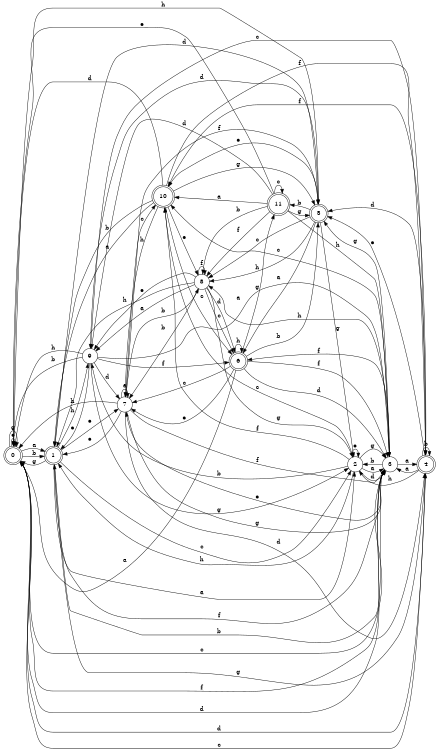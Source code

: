 digraph n10_4 {
__start0 [label="" shape="none"];

rankdir=LR;
size="8,5";

s0 [style="rounded,filled", color="black", fillcolor="white" shape="doublecircle", label="0"];
s1 [style="rounded,filled", color="black", fillcolor="white" shape="doublecircle", label="1"];
s2 [style="filled", color="black", fillcolor="white" shape="circle", label="2"];
s3 [style="filled", color="black", fillcolor="white" shape="circle", label="3"];
s4 [style="rounded,filled", color="black", fillcolor="white" shape="doublecircle", label="4"];
s5 [style="rounded,filled", color="black", fillcolor="white" shape="doublecircle", label="5"];
s6 [style="rounded,filled", color="black", fillcolor="white" shape="doublecircle", label="6"];
s7 [style="filled", color="black", fillcolor="white" shape="circle", label="7"];
s8 [style="filled", color="black", fillcolor="white" shape="circle", label="8"];
s9 [style="filled", color="black", fillcolor="white" shape="circle", label="9"];
s10 [style="rounded,filled", color="black", fillcolor="white" shape="doublecircle", label="10"];
s11 [style="rounded,filled", color="black", fillcolor="white" shape="doublecircle", label="11"];
s0 -> s1 [label="a"];
s0 -> s1 [label="b"];
s0 -> s3 [label="c"];
s0 -> s4 [label="d"];
s0 -> s0 [label="e"];
s0 -> s3 [label="f"];
s0 -> s0 [label="g"];
s0 -> s5 [label="h"];
s1 -> s2 [label="a"];
s1 -> s3 [label="b"];
s1 -> s2 [label="c"];
s1 -> s5 [label="d"];
s1 -> s7 [label="e"];
s1 -> s3 [label="f"];
s1 -> s0 [label="g"];
s1 -> s9 [label="h"];
s2 -> s3 [label="a"];
s2 -> s9 [label="b"];
s2 -> s10 [label="c"];
s2 -> s3 [label="d"];
s2 -> s2 [label="e"];
s2 -> s10 [label="f"];
s2 -> s3 [label="g"];
s2 -> s1 [label="h"];
s3 -> s4 [label="a"];
s3 -> s2 [label="b"];
s3 -> s10 [label="c"];
s3 -> s0 [label="d"];
s3 -> s7 [label="e"];
s3 -> s6 [label="f"];
s3 -> s5 [label="g"];
s3 -> s8 [label="h"];
s4 -> s3 [label="a"];
s4 -> s4 [label="b"];
s4 -> s0 [label="c"];
s4 -> s5 [label="d"];
s4 -> s5 [label="e"];
s4 -> s10 [label="f"];
s4 -> s1 [label="g"];
s4 -> s2 [label="h"];
s5 -> s6 [label="a"];
s5 -> s11 [label="b"];
s5 -> s8 [label="c"];
s5 -> s9 [label="d"];
s5 -> s10 [label="e"];
s5 -> s7 [label="f"];
s5 -> s2 [label="g"];
s5 -> s8 [label="h"];
s6 -> s0 [label="a"];
s6 -> s5 [label="b"];
s6 -> s7 [label="c"];
s6 -> s3 [label="d"];
s6 -> s7 [label="e"];
s6 -> s3 [label="f"];
s6 -> s11 [label="g"];
s6 -> s6 [label="h"];
s7 -> s7 [label="a"];
s7 -> s8 [label="b"];
s7 -> s10 [label="c"];
s7 -> s4 [label="d"];
s7 -> s1 [label="e"];
s7 -> s3 [label="f"];
s7 -> s3 [label="g"];
s7 -> s0 [label="h"];
s8 -> s9 [label="a"];
s8 -> s7 [label="b"];
s8 -> s6 [label="c"];
s8 -> s6 [label="d"];
s8 -> s9 [label="e"];
s8 -> s8 [label="f"];
s8 -> s2 [label="g"];
s8 -> s1 [label="h"];
s9 -> s3 [label="a"];
s9 -> s0 [label="b"];
s9 -> s4 [label="c"];
s9 -> s7 [label="d"];
s9 -> s1 [label="e"];
s9 -> s6 [label="f"];
s9 -> s2 [label="g"];
s9 -> s0 [label="h"];
s10 -> s1 [label="a"];
s10 -> s1 [label="b"];
s10 -> s6 [label="c"];
s10 -> s0 [label="d"];
s10 -> s8 [label="e"];
s10 -> s4 [label="f"];
s10 -> s5 [label="g"];
s10 -> s7 [label="h"];
s11 -> s10 [label="a"];
s11 -> s8 [label="b"];
s11 -> s11 [label="c"];
s11 -> s9 [label="d"];
s11 -> s0 [label="e"];
s11 -> s8 [label="f"];
s11 -> s5 [label="g"];
s11 -> s3 [label="h"];

}